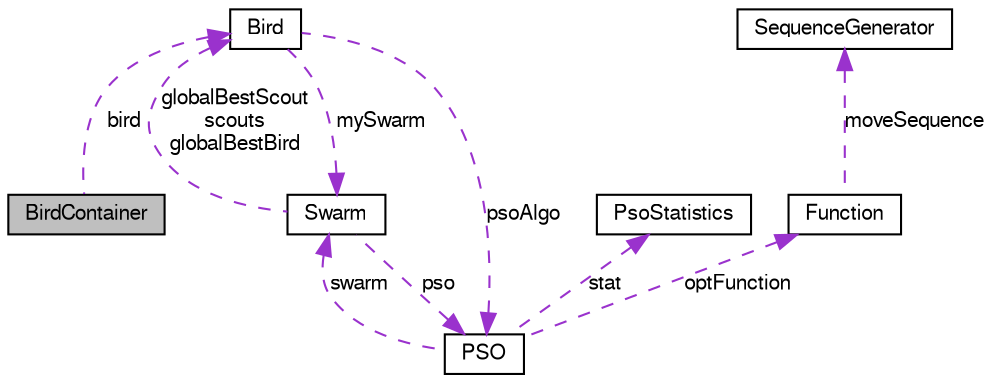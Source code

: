 digraph G
{
  bgcolor="transparent";
  edge [fontname="FreeSans",fontsize=10,labelfontname="FreeSans",labelfontsize=10];
  node [fontname="FreeSans",fontsize=10,shape=record];
  Node1 [label="BirdContainer",height=0.2,width=0.4,color="black", fillcolor="grey75", style="filled" fontcolor="black"];
  Node2 -> Node1 [dir=back,color="darkorchid3",fontsize=10,style="dashed",label="bird"];
  Node2 [label="Bird",height=0.2,width=0.4,color="black",URL="$classBird.html",tooltip="The individual bird."];
  Node3 -> Node2 [dir=back,color="darkorchid3",fontsize=10,style="dashed",label="mySwarm"];
  Node3 [label="Swarm",height=0.2,width=0.4,color="black",URL="$classSwarm.html",tooltip="The Swarm class containing and controlling the individual birds."];
  Node2 -> Node3 [dir=back,color="darkorchid3",fontsize=10,style="dashed",label="globalBestScout\nscouts\nglobalBestBird"];
  Node4 -> Node3 [dir=back,color="darkorchid3",fontsize=10,style="dashed",label="pso"];
  Node4 [label="PSO",height=0.2,width=0.4,color="black",URL="$classPSO.html",tooltip="The Particle Swarm Optimization algorithm."];
  Node5 -> Node4 [dir=back,color="darkorchid3",fontsize=10,style="dashed",label="stat"];
  Node5 [label="PsoStatistics",height=0.2,width=0.4,color="black",URL="$classPsoStatistics.html",tooltip="All of the data for evaluation is collected here."];
  Node3 -> Node4 [dir=back,color="darkorchid3",fontsize=10,style="dashed",label="swarm"];
  Node6 -> Node4 [dir=back,color="darkorchid3",fontsize=10,style="dashed",label="optFunction"];
  Node6 [label="Function",height=0.2,width=0.4,color="black",URL="$classFunction.html",tooltip="The optimized function."];
  Node7 -> Node6 [dir=back,color="darkorchid3",fontsize=10,style="dashed",label="moveSequence"];
  Node7 [label="SequenceGenerator",height=0.2,width=0.4,color="black",URL="$classSequenceGenerator.html",tooltip="Generate a reproducable sequence."];
  Node4 -> Node2 [dir=back,color="darkorchid3",fontsize=10,style="dashed",label="psoAlgo"];
}
